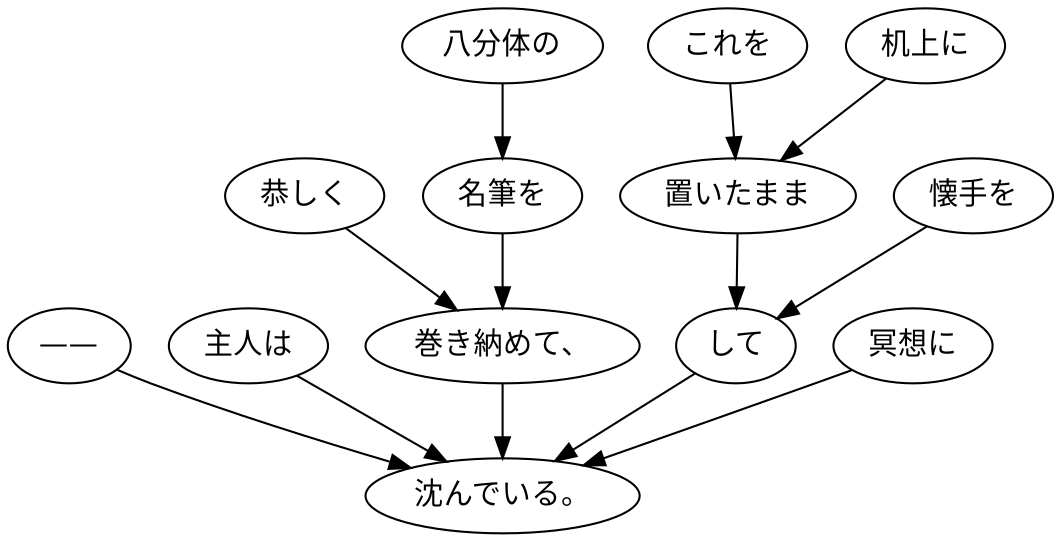 digraph graph5847 {
	node0 [label="——"];
	node1 [label="主人は"];
	node2 [label="恭しく"];
	node3 [label="八分体の"];
	node4 [label="名筆を"];
	node5 [label="巻き納めて、"];
	node6 [label="これを"];
	node7 [label="机上に"];
	node8 [label="置いたまま"];
	node9 [label="懐手を"];
	node10 [label="して"];
	node11 [label="冥想に"];
	node12 [label="沈んでいる。"];
	node0 -> node12;
	node1 -> node12;
	node2 -> node5;
	node3 -> node4;
	node4 -> node5;
	node5 -> node12;
	node6 -> node8;
	node7 -> node8;
	node8 -> node10;
	node9 -> node10;
	node10 -> node12;
	node11 -> node12;
}

